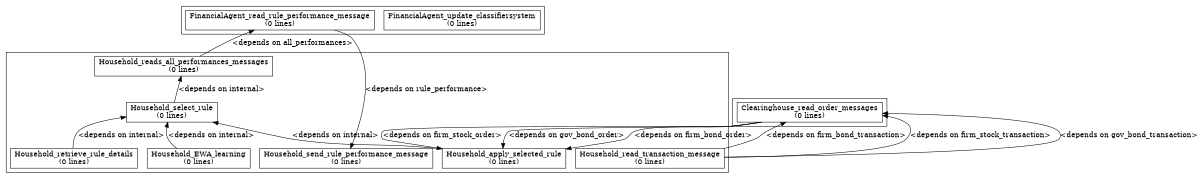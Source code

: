 digraph dependency_graph {
	rankdir=BT;
	size="8,5;"
	node [shape = rect];
	
	/* Functions */
	
	subgraph cluster_FA
	{
	FinancialAgent_update_classifiersystem[height = 0.000000, label = "FinancialAgent_update_classifiersystem\n(0 lines)"]
	FinancialAgent_read_rule_performance_message[height = 0.000000, label = "FinancialAgent_read_rule_performance_message\n(0 lines)"]
	
	}
	
	subgraph cluster_HH
	{
	Household_read_transaction_message[height = 0.000000, label = "Household_read_transaction_message\n(0 lines)"]
	Household_apply_selected_rule[height = 0.000000, label = "Household_apply_selected_rule\n(0 lines)"]
	Household_retrieve_rule_details[height = 0.000000, label = "Household_retrieve_rule_details\n(0 lines)"]
	Household_EWA_learning[height = 0.000000, label = "Household_EWA_learning\n(0 lines)"]
	Household_select_rule[height = 0.000000, label = "Household_select_rule\n(0 lines)"]
	Household_reads_all_performances_messages[height = 0.000000, label = "Household_reads_all_performances_messages\n(0 lines)"]
	Household_send_rule_performance_message[height = 0.000000, label = "Household_send_rule_performance_message\n(0 lines)"]
	
	}
	
	subgraph cluster_CH
	{
	Clearinghouse_read_order_messages[height = 0.000000, label = "Clearinghouse_read_order_messages\n(0 lines)"]
	
	}
	
	
	/* Dependencies */
	FinancialAgent_read_rule_performance_message -> Household_send_rule_performance_message [ label = "<depends on rule_performance>" ];
	Clearinghouse_read_order_messages -> Household_apply_selected_rule [ label = "<depends on gov_bond_order>" ];
	Clearinghouse_read_order_messages -> Household_apply_selected_rule [ label = "<depends on firm_bond_order>" ];
	Clearinghouse_read_order_messages -> Household_apply_selected_rule [ label = "<depends on firm_stock_order>" ];
	Household_read_transaction_message -> Clearinghouse_read_order_messages [ label = "<depends on gov_bond_transaction>" ];
	Household_read_transaction_message -> Clearinghouse_read_order_messages [ label = "<depends on firm_bond_transaction>" ];
	Household_read_transaction_message -> Clearinghouse_read_order_messages [ label = "<depends on firm_stock_transaction>" ];
	Household_apply_selected_rule -> Household_select_rule [ label = "<depends on internal>" ];
	Household_retrieve_rule_details -> Household_select_rule [ label = "<depends on internal>" ];
	Household_EWA_learning -> Household_select_rule [ label = "<depends on internal>" ];
	Household_select_rule -> Household_reads_all_performances_messages [ label = "<depends on internal>" ];
	Household_reads_all_performances_messages -> FinancialAgent_read_rule_performance_message [ label = "<depends on all_performances>" ];
}